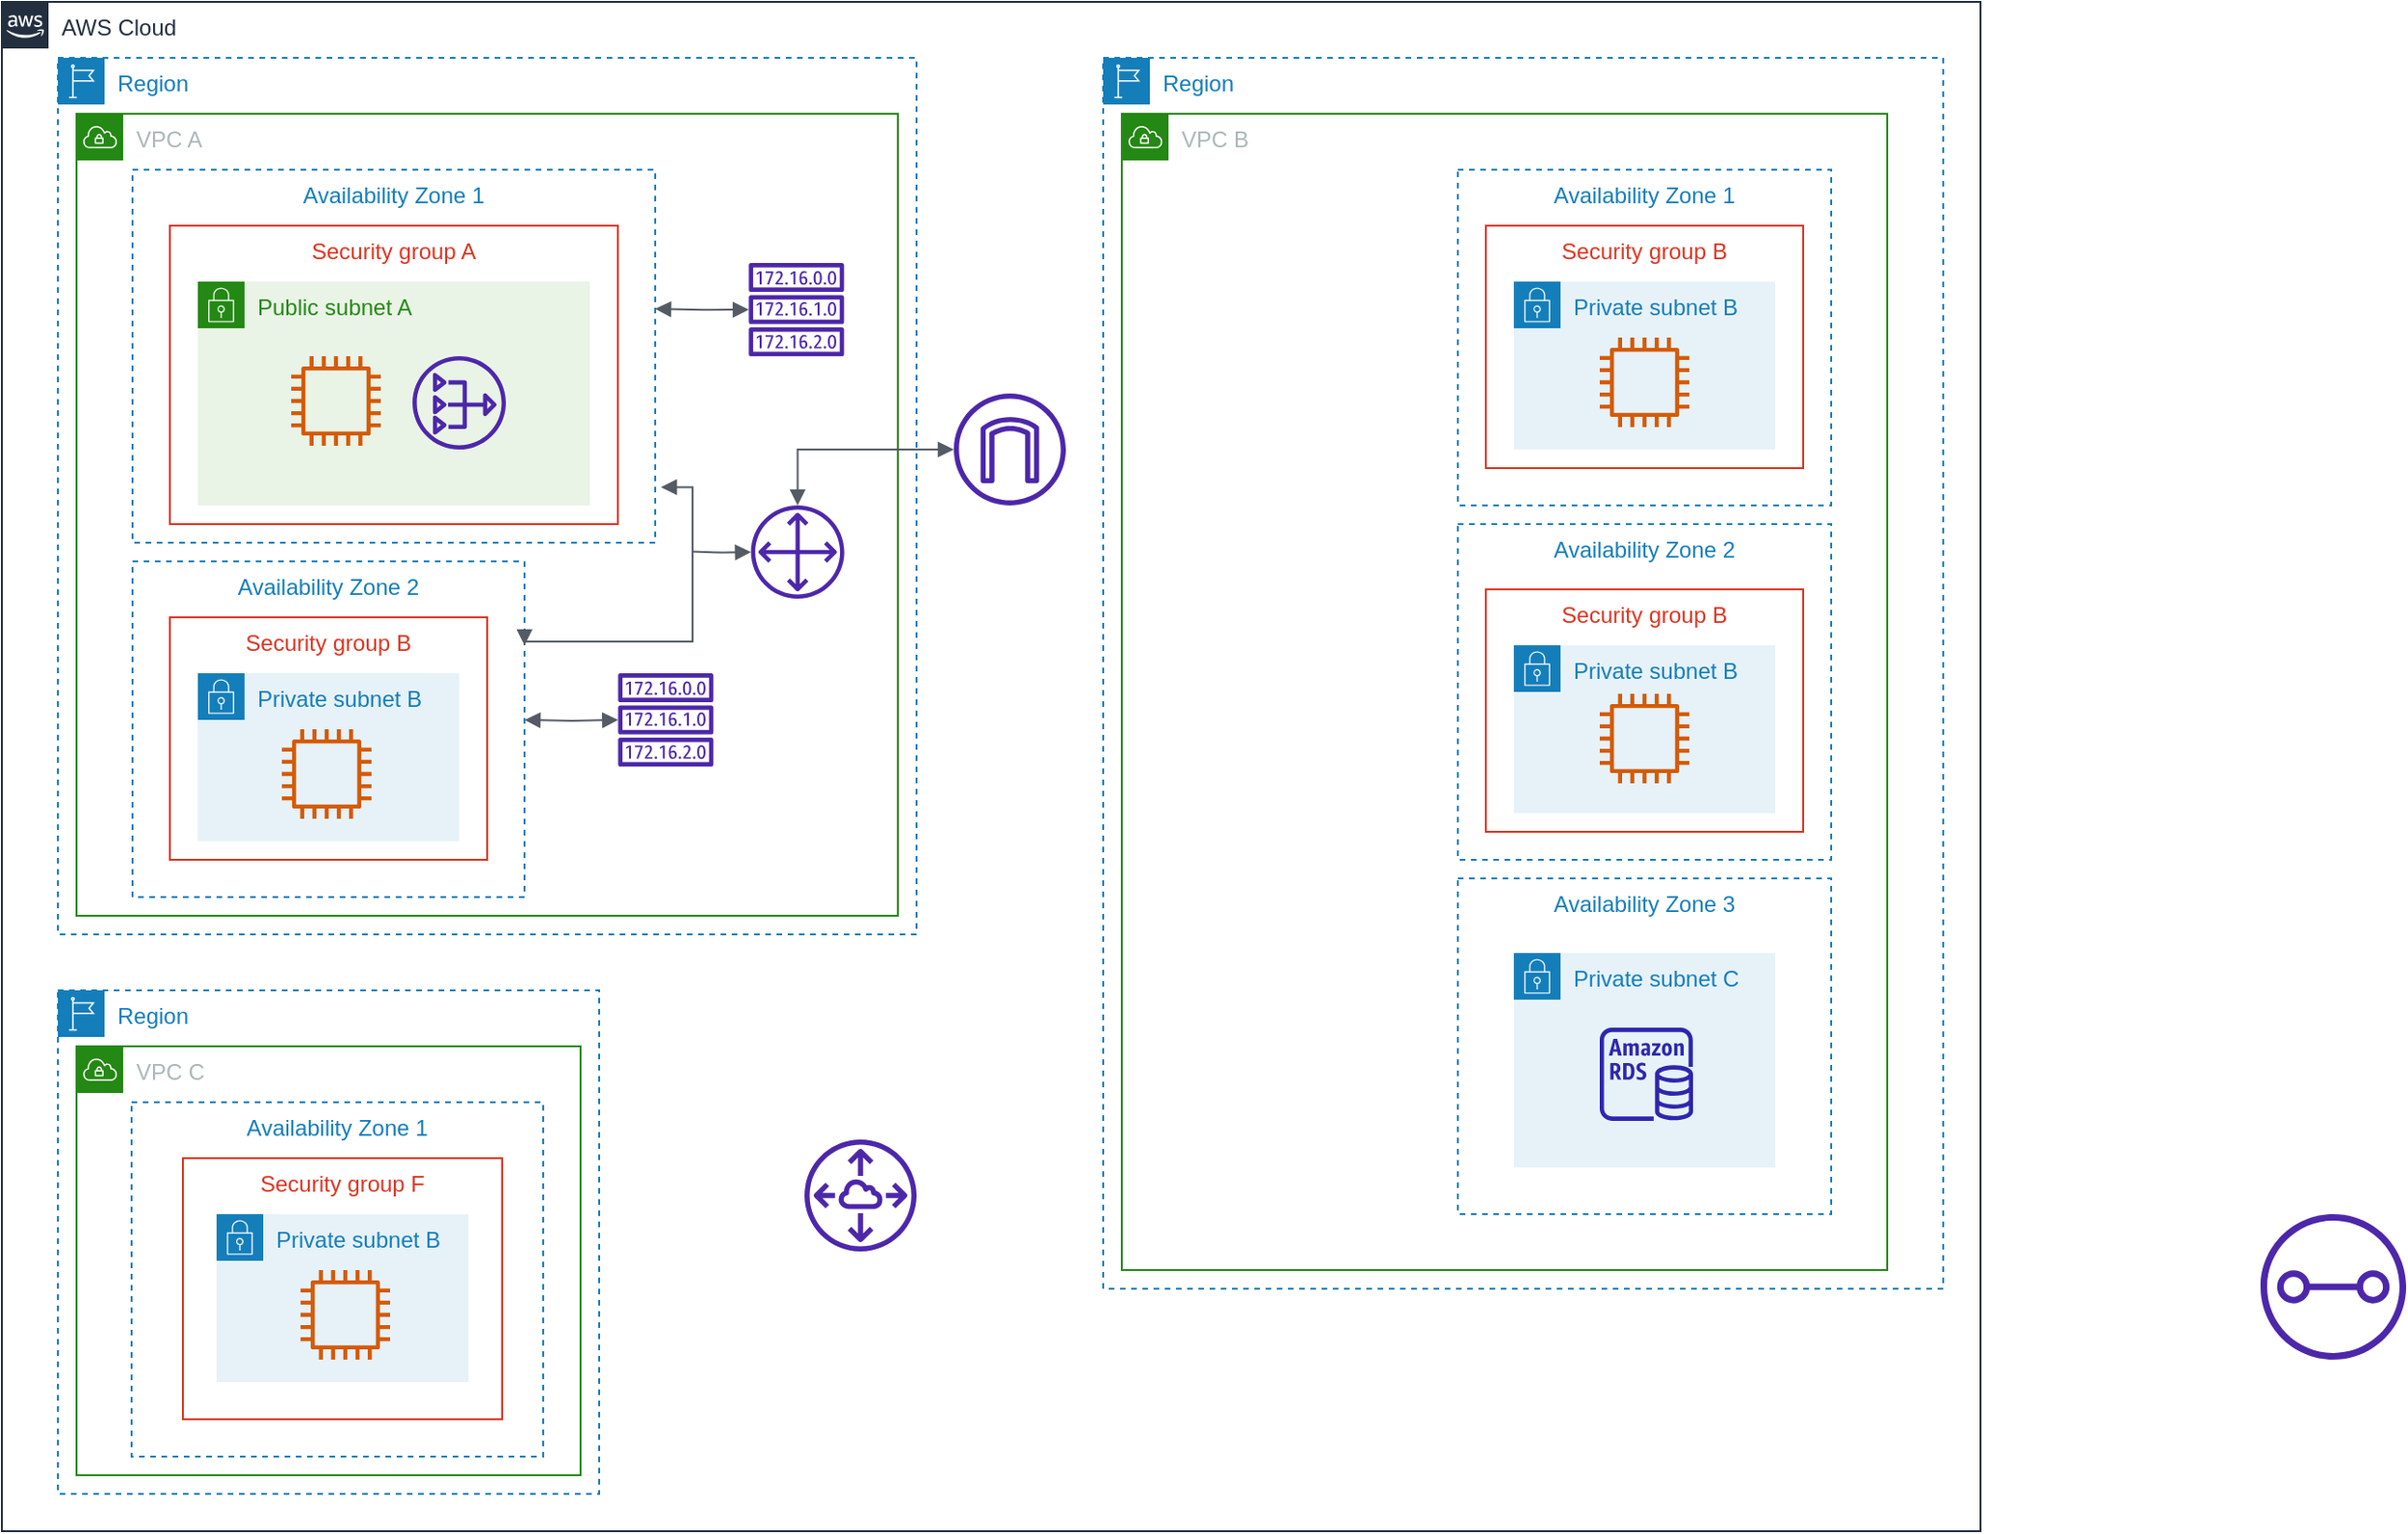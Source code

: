 <mxfile version="20.0.1" type="github">
  <diagram id="b4Cq_31_nNg7s_DnNTIQ" name="Page-1">
    <mxGraphModel dx="1519" dy="838" grid="1" gridSize="10" guides="1" tooltips="1" connect="1" arrows="1" fold="1" page="1" pageScale="1" pageWidth="850" pageHeight="1100" math="0" shadow="0">
      <root>
        <mxCell id="0" />
        <mxCell id="1" parent="0" />
        <mxCell id="HH0BFSmtiJ0v8sQL5CR2-6" value="AWS Cloud" style="points=[[0,0],[0.25,0],[0.5,0],[0.75,0],[1,0],[1,0.25],[1,0.5],[1,0.75],[1,1],[0.75,1],[0.5,1],[0.25,1],[0,1],[0,0.75],[0,0.5],[0,0.25]];outlineConnect=0;gradientColor=none;html=1;whiteSpace=wrap;fontSize=12;fontStyle=0;container=1;pointerEvents=0;collapsible=0;recursiveResize=0;shape=mxgraph.aws4.group;grIcon=mxgraph.aws4.group_aws_cloud_alt;strokeColor=#232F3E;fillColor=none;verticalAlign=top;align=left;spacingLeft=30;fontColor=#232F3E;dashed=0;" vertex="1" parent="1">
          <mxGeometry x="40" y="20" width="1060" height="820" as="geometry" />
        </mxCell>
        <mxCell id="HH0BFSmtiJ0v8sQL5CR2-1" value="" style="sketch=0;outlineConnect=0;fontColor=#232F3E;gradientColor=none;fillColor=#4D27AA;strokeColor=none;dashed=0;verticalLabelPosition=bottom;verticalAlign=top;align=center;html=1;fontSize=12;fontStyle=0;aspect=fixed;pointerEvents=1;shape=mxgraph.aws4.peering;" vertex="1" parent="HH0BFSmtiJ0v8sQL5CR2-6">
          <mxGeometry x="430" y="610" width="60" height="60" as="geometry" />
        </mxCell>
        <mxCell id="XervCBjYGygY60m7b3KR-25" value="VPC A" style="points=[[0,0],[0.25,0],[0.5,0],[0.75,0],[1,0],[1,0.25],[1,0.5],[1,0.75],[1,1],[0.75,1],[0.5,1],[0.25,1],[0,1],[0,0.75],[0,0.5],[0,0.25]];outlineConnect=0;gradientColor=none;html=1;whiteSpace=wrap;fontSize=12;fontStyle=0;container=1;pointerEvents=0;collapsible=0;recursiveResize=0;shape=mxgraph.aws4.group;grIcon=mxgraph.aws4.group_vpc;strokeColor=#248814;fillColor=none;verticalAlign=top;align=left;spacingLeft=30;fontColor=#AAB7B8;dashed=0;" parent="1" vertex="1">
          <mxGeometry x="80" y="80" width="440" height="430" as="geometry" />
        </mxCell>
        <mxCell id="XervCBjYGygY60m7b3KR-27" value="Availability Zone 1" style="fillColor=none;strokeColor=#147EBA;dashed=1;verticalAlign=top;fontStyle=0;fontColor=#147EBA;" parent="XervCBjYGygY60m7b3KR-25" vertex="1">
          <mxGeometry x="30" y="30" width="280" height="200" as="geometry" />
        </mxCell>
        <mxCell id="XervCBjYGygY60m7b3KR-28" value="Availability Zone 2" style="fillColor=none;strokeColor=#147EBA;dashed=1;verticalAlign=top;fontStyle=0;fontColor=#147EBA;" parent="XervCBjYGygY60m7b3KR-25" vertex="1">
          <mxGeometry x="30" y="240" width="210" height="180" as="geometry" />
        </mxCell>
        <mxCell id="XervCBjYGygY60m7b3KR-3" value="Public subnet A" style="points=[[0,0],[0.25,0],[0.5,0],[0.75,0],[1,0],[1,0.25],[1,0.5],[1,0.75],[1,1],[0.75,1],[0.5,1],[0.25,1],[0,1],[0,0.75],[0,0.5],[0,0.25]];outlineConnect=0;gradientColor=none;html=1;whiteSpace=wrap;fontSize=12;fontStyle=0;container=1;pointerEvents=0;collapsible=0;recursiveResize=0;shape=mxgraph.aws4.group;grIcon=mxgraph.aws4.group_security_group;grStroke=0;strokeColor=#248814;fillColor=#E9F3E6;verticalAlign=top;align=left;spacingLeft=30;fontColor=#248814;dashed=0;" parent="XervCBjYGygY60m7b3KR-25" vertex="1">
          <mxGeometry x="65" y="90" width="210" height="120" as="geometry" />
        </mxCell>
        <mxCell id="XervCBjYGygY60m7b3KR-21" value="" style="sketch=0;outlineConnect=0;fontColor=#232F3E;gradientColor=none;fillColor=#D45B07;strokeColor=none;dashed=0;verticalLabelPosition=bottom;verticalAlign=top;align=center;html=1;fontSize=12;fontStyle=0;aspect=fixed;pointerEvents=1;shape=mxgraph.aws4.instance2;" parent="XervCBjYGygY60m7b3KR-3" vertex="1">
          <mxGeometry x="50" y="40" width="48" height="48" as="geometry" />
        </mxCell>
        <mxCell id="XervCBjYGygY60m7b3KR-30" value="" style="sketch=0;outlineConnect=0;fontColor=#232F3E;gradientColor=none;fillColor=#4D27AA;strokeColor=none;dashed=0;verticalLabelPosition=bottom;verticalAlign=top;align=center;html=1;fontSize=12;fontStyle=0;aspect=fixed;pointerEvents=1;shape=mxgraph.aws4.nat_gateway;" parent="XervCBjYGygY60m7b3KR-3" vertex="1">
          <mxGeometry x="115" y="40" width="50" height="50" as="geometry" />
        </mxCell>
        <mxCell id="XervCBjYGygY60m7b3KR-31" value="Security group A" style="fillColor=none;strokeColor=#DD3522;verticalAlign=top;fontStyle=0;fontColor=#DD3522;" parent="XervCBjYGygY60m7b3KR-25" vertex="1">
          <mxGeometry x="50" y="60" width="240" height="160" as="geometry" />
        </mxCell>
        <mxCell id="XervCBjYGygY60m7b3KR-33" value="Security group B" style="fillColor=none;strokeColor=#DD3522;verticalAlign=top;fontStyle=0;fontColor=#DD3522;" parent="XervCBjYGygY60m7b3KR-25" vertex="1">
          <mxGeometry x="50" y="270" width="170" height="130" as="geometry" />
        </mxCell>
        <mxCell id="XervCBjYGygY60m7b3KR-34" value="Private subnet B" style="points=[[0,0],[0.25,0],[0.5,0],[0.75,0],[1,0],[1,0.25],[1,0.5],[1,0.75],[1,1],[0.75,1],[0.5,1],[0.25,1],[0,1],[0,0.75],[0,0.5],[0,0.25]];outlineConnect=0;gradientColor=none;html=1;whiteSpace=wrap;fontSize=12;fontStyle=0;container=1;pointerEvents=0;collapsible=0;recursiveResize=0;shape=mxgraph.aws4.group;grIcon=mxgraph.aws4.group_security_group;grStroke=0;strokeColor=#147EBA;fillColor=#E6F2F8;verticalAlign=top;align=left;spacingLeft=30;fontColor=#147EBA;dashed=0;" parent="XervCBjYGygY60m7b3KR-25" vertex="1">
          <mxGeometry x="65" y="300" width="140" height="90" as="geometry" />
        </mxCell>
        <mxCell id="XervCBjYGygY60m7b3KR-38" value="" style="sketch=0;outlineConnect=0;fontColor=#232F3E;gradientColor=none;fillColor=#4D27AA;strokeColor=none;dashed=0;verticalLabelPosition=bottom;verticalAlign=top;align=center;html=1;fontSize=12;fontStyle=0;aspect=fixed;pointerEvents=1;shape=mxgraph.aws4.route_table;" parent="XervCBjYGygY60m7b3KR-25" vertex="1">
          <mxGeometry x="360" y="80" width="51.32" height="50" as="geometry" />
        </mxCell>
        <mxCell id="XervCBjYGygY60m7b3KR-39" value="" style="sketch=0;outlineConnect=0;fontColor=#232F3E;gradientColor=none;fillColor=#4D27AA;strokeColor=none;dashed=0;verticalLabelPosition=bottom;verticalAlign=top;align=center;html=1;fontSize=12;fontStyle=0;aspect=fixed;pointerEvents=1;shape=mxgraph.aws4.route_table;" parent="XervCBjYGygY60m7b3KR-25" vertex="1">
          <mxGeometry x="290" y="300" width="51.32" height="50" as="geometry" />
        </mxCell>
        <mxCell id="XervCBjYGygY60m7b3KR-35" value="" style="sketch=0;outlineConnect=0;fontColor=#232F3E;gradientColor=none;fillColor=#D45B07;strokeColor=none;dashed=0;verticalLabelPosition=bottom;verticalAlign=top;align=center;html=1;fontSize=12;fontStyle=0;aspect=fixed;pointerEvents=1;shape=mxgraph.aws4.instance2;" parent="XervCBjYGygY60m7b3KR-25" vertex="1">
          <mxGeometry x="110" y="330" width="48" height="48" as="geometry" />
        </mxCell>
        <mxCell id="XervCBjYGygY60m7b3KR-40" value="" style="sketch=0;outlineConnect=0;fontColor=#232F3E;gradientColor=none;fillColor=#4D27AA;strokeColor=none;dashed=0;verticalLabelPosition=bottom;verticalAlign=top;align=center;html=1;fontSize=12;fontStyle=0;aspect=fixed;pointerEvents=1;shape=mxgraph.aws4.customer_gateway;" parent="XervCBjYGygY60m7b3KR-25" vertex="1">
          <mxGeometry x="361.32" y="210" width="50" height="50" as="geometry" />
        </mxCell>
        <mxCell id="XervCBjYGygY60m7b3KR-44" value="" style="edgeStyle=orthogonalEdgeStyle;html=1;endArrow=block;elbow=vertical;startArrow=block;startFill=1;endFill=1;strokeColor=#545B64;rounded=0;" parent="XervCBjYGygY60m7b3KR-25" target="XervCBjYGygY60m7b3KR-38" edge="1">
          <mxGeometry width="100" relative="1" as="geometry">
            <mxPoint x="310" y="104.58" as="sourcePoint" />
            <mxPoint x="410" y="104.58" as="targetPoint" />
          </mxGeometry>
        </mxCell>
        <mxCell id="XervCBjYGygY60m7b3KR-46" value="" style="edgeStyle=orthogonalEdgeStyle;html=1;endArrow=block;elbow=vertical;startArrow=block;startFill=1;endFill=1;strokeColor=#545B64;rounded=0;" parent="XervCBjYGygY60m7b3KR-25" target="XervCBjYGygY60m7b3KR-39" edge="1">
          <mxGeometry width="100" relative="1" as="geometry">
            <mxPoint x="240" y="325" as="sourcePoint" />
            <mxPoint x="330" y="324.76" as="targetPoint" />
          </mxGeometry>
        </mxCell>
        <mxCell id="XervCBjYGygY60m7b3KR-47" value="" style="edgeStyle=orthogonalEdgeStyle;html=1;endArrow=block;elbow=vertical;startArrow=block;startFill=1;endFill=1;strokeColor=#545B64;rounded=0;exitX=1.011;exitY=0.851;exitDx=0;exitDy=0;exitPerimeter=0;entryX=1;entryY=0.25;entryDx=0;entryDy=0;" parent="XervCBjYGygY60m7b3KR-25" source="XervCBjYGygY60m7b3KR-27" target="XervCBjYGygY60m7b3KR-28" edge="1">
          <mxGeometry width="100" relative="1" as="geometry">
            <mxPoint x="300" y="220" as="sourcePoint" />
            <mxPoint x="400" y="220" as="targetPoint" />
            <Array as="points">
              <mxPoint x="330" y="200" />
              <mxPoint x="330" y="283" />
            </Array>
          </mxGeometry>
        </mxCell>
        <mxCell id="XervCBjYGygY60m7b3KR-49" value="" style="edgeStyle=orthogonalEdgeStyle;html=1;endArrow=block;elbow=vertical;startArrow=none;endFill=1;strokeColor=#545B64;rounded=0;" parent="XervCBjYGygY60m7b3KR-25" target="XervCBjYGygY60m7b3KR-40" edge="1">
          <mxGeometry width="100" relative="1" as="geometry">
            <mxPoint x="330" y="234.8" as="sourcePoint" />
            <mxPoint x="365" y="234.8" as="targetPoint" />
          </mxGeometry>
        </mxCell>
        <mxCell id="XervCBjYGygY60m7b3KR-26" value="VPC B" style="points=[[0,0],[0.25,0],[0.5,0],[0.75,0],[1,0],[1,0.25],[1,0.5],[1,0.75],[1,1],[0.75,1],[0.5,1],[0.25,1],[0,1],[0,0.75],[0,0.5],[0,0.25]];outlineConnect=0;gradientColor=none;html=1;whiteSpace=wrap;fontSize=12;fontStyle=0;container=1;pointerEvents=0;collapsible=0;recursiveResize=0;shape=mxgraph.aws4.group;grIcon=mxgraph.aws4.group_vpc;strokeColor=#248814;fillColor=none;verticalAlign=top;align=left;spacingLeft=30;fontColor=#AAB7B8;dashed=0;" parent="1" vertex="1">
          <mxGeometry x="640" y="80" width="410" height="620" as="geometry" />
        </mxCell>
        <mxCell id="XervCBjYGygY60m7b3KR-70" value="" style="group" parent="XervCBjYGygY60m7b3KR-26" vertex="1" connectable="0">
          <mxGeometry x="180" y="30" width="200" height="560" as="geometry" />
        </mxCell>
        <mxCell id="XervCBjYGygY60m7b3KR-61" value="Availability Zone 2" style="fillColor=none;strokeColor=#147EBA;dashed=1;verticalAlign=top;fontStyle=0;fontColor=#147EBA;" parent="XervCBjYGygY60m7b3KR-70" vertex="1">
          <mxGeometry y="190" width="200" height="180" as="geometry" />
        </mxCell>
        <mxCell id="XervCBjYGygY60m7b3KR-51" value="Availability Zone 1" style="fillColor=none;strokeColor=#147EBA;dashed=1;verticalAlign=top;fontStyle=0;fontColor=#147EBA;" parent="XervCBjYGygY60m7b3KR-70" vertex="1">
          <mxGeometry width="200" height="180" as="geometry" />
        </mxCell>
        <mxCell id="XervCBjYGygY60m7b3KR-55" value="Security group B" style="fillColor=none;strokeColor=#DD3522;verticalAlign=top;fontStyle=0;fontColor=#DD3522;" parent="XervCBjYGygY60m7b3KR-70" vertex="1">
          <mxGeometry x="15" y="225" width="170" height="130" as="geometry" />
        </mxCell>
        <mxCell id="XervCBjYGygY60m7b3KR-56" value="Private subnet B" style="points=[[0,0],[0.25,0],[0.5,0],[0.75,0],[1,0],[1,0.25],[1,0.5],[1,0.75],[1,1],[0.75,1],[0.5,1],[0.25,1],[0,1],[0,0.75],[0,0.5],[0,0.25]];outlineConnect=0;gradientColor=none;html=1;whiteSpace=wrap;fontSize=12;fontStyle=0;container=1;pointerEvents=0;collapsible=0;recursiveResize=0;shape=mxgraph.aws4.group;grIcon=mxgraph.aws4.group_security_group;grStroke=0;strokeColor=#147EBA;fillColor=#E6F2F8;verticalAlign=top;align=left;spacingLeft=30;fontColor=#147EBA;dashed=0;" parent="XervCBjYGygY60m7b3KR-70" vertex="1">
          <mxGeometry x="30" y="255" width="140" height="90" as="geometry" />
        </mxCell>
        <mxCell id="XervCBjYGygY60m7b3KR-59" value="Security group B" style="fillColor=none;strokeColor=#DD3522;verticalAlign=top;fontStyle=0;fontColor=#DD3522;" parent="XervCBjYGygY60m7b3KR-70" vertex="1">
          <mxGeometry x="15" y="30" width="170" height="130" as="geometry" />
        </mxCell>
        <mxCell id="XervCBjYGygY60m7b3KR-60" value="Private subnet B" style="points=[[0,0],[0.25,0],[0.5,0],[0.75,0],[1,0],[1,0.25],[1,0.5],[1,0.75],[1,1],[0.75,1],[0.5,1],[0.25,1],[0,1],[0,0.75],[0,0.5],[0,0.25]];outlineConnect=0;gradientColor=none;html=1;whiteSpace=wrap;fontSize=12;fontStyle=0;container=1;pointerEvents=0;collapsible=0;recursiveResize=0;shape=mxgraph.aws4.group;grIcon=mxgraph.aws4.group_security_group;grStroke=0;strokeColor=#147EBA;fillColor=#E6F2F8;verticalAlign=top;align=left;spacingLeft=30;fontColor=#147EBA;dashed=0;" parent="XervCBjYGygY60m7b3KR-70" vertex="1">
          <mxGeometry x="30" y="60" width="140" height="90" as="geometry" />
        </mxCell>
        <mxCell id="XervCBjYGygY60m7b3KR-62" value="Availability Zone 3" style="fillColor=none;strokeColor=#147EBA;dashed=1;verticalAlign=top;fontStyle=0;fontColor=#147EBA;" parent="XervCBjYGygY60m7b3KR-70" vertex="1">
          <mxGeometry y="380" width="200" height="180" as="geometry" />
        </mxCell>
        <mxCell id="XervCBjYGygY60m7b3KR-64" value="Private subnet C" style="points=[[0,0],[0.25,0],[0.5,0],[0.75,0],[1,0],[1,0.25],[1,0.5],[1,0.75],[1,1],[0.75,1],[0.5,1],[0.25,1],[0,1],[0,0.75],[0,0.5],[0,0.25]];outlineConnect=0;gradientColor=none;html=1;whiteSpace=wrap;fontSize=12;fontStyle=0;container=1;pointerEvents=0;collapsible=0;recursiveResize=0;shape=mxgraph.aws4.group;grIcon=mxgraph.aws4.group_security_group;grStroke=0;strokeColor=#147EBA;fillColor=#E6F2F8;verticalAlign=top;align=left;spacingLeft=30;fontColor=#147EBA;dashed=0;" parent="XervCBjYGygY60m7b3KR-70" vertex="1">
          <mxGeometry x="30" y="420" width="140" height="115" as="geometry" />
        </mxCell>
        <mxCell id="XervCBjYGygY60m7b3KR-65" value="" style="sketch=0;outlineConnect=0;fontColor=#232F3E;gradientColor=none;fillColor=#D45B07;strokeColor=none;dashed=0;verticalLabelPosition=bottom;verticalAlign=top;align=center;html=1;fontSize=12;fontStyle=0;aspect=fixed;pointerEvents=1;shape=mxgraph.aws4.instance2;" parent="XervCBjYGygY60m7b3KR-70" vertex="1">
          <mxGeometry x="76" y="90" width="48" height="48" as="geometry" />
        </mxCell>
        <mxCell id="XervCBjYGygY60m7b3KR-69" value="" style="sketch=0;outlineConnect=0;fontColor=#232F3E;gradientColor=none;fillColor=#D45B07;strokeColor=none;dashed=0;verticalLabelPosition=bottom;verticalAlign=top;align=center;html=1;fontSize=12;fontStyle=0;aspect=fixed;pointerEvents=1;shape=mxgraph.aws4.instance2;" parent="XervCBjYGygY60m7b3KR-70" vertex="1">
          <mxGeometry x="76" y="281" width="48" height="48" as="geometry" />
        </mxCell>
        <mxCell id="XervCBjYGygY60m7b3KR-74" value="" style="sketch=0;outlineConnect=0;fontColor=#232F3E;gradientColor=none;fillColor=#2E27AD;strokeColor=none;dashed=0;verticalLabelPosition=bottom;verticalAlign=top;align=center;html=1;fontSize=12;fontStyle=0;aspect=fixed;pointerEvents=1;shape=mxgraph.aws4.rds_instance;" parent="XervCBjYGygY60m7b3KR-70" vertex="1">
          <mxGeometry x="76" y="460" width="50" height="50" as="geometry" />
        </mxCell>
        <mxCell id="XervCBjYGygY60m7b3KR-37" value="" style="sketch=0;outlineConnect=0;fontColor=#232F3E;gradientColor=none;fillColor=#4D27AA;strokeColor=none;dashed=0;verticalLabelPosition=bottom;verticalAlign=top;align=center;html=1;fontSize=12;fontStyle=0;aspect=fixed;pointerEvents=1;shape=mxgraph.aws4.internet_gateway;" parent="1" vertex="1">
          <mxGeometry x="550" y="230" width="60" height="60" as="geometry" />
        </mxCell>
        <mxCell id="XervCBjYGygY60m7b3KR-50" value="" style="edgeStyle=orthogonalEdgeStyle;html=1;endArrow=block;elbow=vertical;startArrow=block;startFill=1;endFill=1;strokeColor=#545B64;rounded=0;" parent="1" source="XervCBjYGygY60m7b3KR-40" target="XervCBjYGygY60m7b3KR-37" edge="1">
          <mxGeometry width="100" relative="1" as="geometry">
            <mxPoint x="450" y="260" as="sourcePoint" />
            <mxPoint x="550" y="260" as="targetPoint" />
            <Array as="points">
              <mxPoint x="466" y="260" />
            </Array>
          </mxGeometry>
        </mxCell>
        <mxCell id="XervCBjYGygY60m7b3KR-71" value="VPC C" style="points=[[0,0],[0.25,0],[0.5,0],[0.75,0],[1,0],[1,0.25],[1,0.5],[1,0.75],[1,1],[0.75,1],[0.5,1],[0.25,1],[0,1],[0,0.75],[0,0.5],[0,0.25]];outlineConnect=0;gradientColor=none;html=1;whiteSpace=wrap;fontSize=12;fontStyle=0;container=1;pointerEvents=0;collapsible=0;recursiveResize=0;shape=mxgraph.aws4.group;grIcon=mxgraph.aws4.group_vpc;strokeColor=#248814;fillColor=none;verticalAlign=top;align=left;spacingLeft=30;fontColor=#AAB7B8;dashed=0;" parent="1" vertex="1">
          <mxGeometry x="80" y="580" width="270" height="230" as="geometry" />
        </mxCell>
        <mxCell id="XervCBjYGygY60m7b3KR-72" value="Availability Zone 1" style="fillColor=none;strokeColor=#147EBA;dashed=1;verticalAlign=top;fontStyle=0;fontColor=#147EBA;" parent="XervCBjYGygY60m7b3KR-71" vertex="1">
          <mxGeometry x="29.5" y="30" width="220.5" height="190" as="geometry" />
        </mxCell>
        <mxCell id="XervCBjYGygY60m7b3KR-73" value="Security group F" style="fillColor=none;strokeColor=#DD3522;verticalAlign=top;fontStyle=0;fontColor=#DD3522;" parent="XervCBjYGygY60m7b3KR-71" vertex="1">
          <mxGeometry x="57" y="60" width="171" height="140" as="geometry" />
        </mxCell>
        <mxCell id="XervCBjYGygY60m7b3KR-75" value="Private subnet B" style="points=[[0,0],[0.25,0],[0.5,0],[0.75,0],[1,0],[1,0.25],[1,0.5],[1,0.75],[1,1],[0.75,1],[0.5,1],[0.25,1],[0,1],[0,0.75],[0,0.5],[0,0.25]];outlineConnect=0;gradientColor=none;html=1;whiteSpace=wrap;fontSize=12;fontStyle=0;container=1;pointerEvents=0;collapsible=0;recursiveResize=0;shape=mxgraph.aws4.group;grIcon=mxgraph.aws4.group_security_group;grStroke=0;strokeColor=#147EBA;fillColor=#E6F2F8;verticalAlign=top;align=left;spacingLeft=30;fontColor=#147EBA;dashed=0;" parent="XervCBjYGygY60m7b3KR-71" vertex="1">
          <mxGeometry x="75" y="90" width="135" height="90" as="geometry" />
        </mxCell>
        <mxCell id="XervCBjYGygY60m7b3KR-76" value="" style="sketch=0;outlineConnect=0;fontColor=#232F3E;gradientColor=none;fillColor=#D45B07;strokeColor=none;dashed=0;verticalLabelPosition=bottom;verticalAlign=top;align=center;html=1;fontSize=12;fontStyle=0;aspect=fixed;pointerEvents=1;shape=mxgraph.aws4.instance2;" parent="XervCBjYGygY60m7b3KR-75" vertex="1">
          <mxGeometry x="45" y="30" width="48" height="48" as="geometry" />
        </mxCell>
        <mxCell id="HH0BFSmtiJ0v8sQL5CR2-2" value="" style="sketch=0;outlineConnect=0;fontColor=#232F3E;gradientColor=none;fillColor=#4D27AA;strokeColor=none;dashed=0;verticalLabelPosition=bottom;verticalAlign=top;align=center;html=1;fontSize=12;fontStyle=0;aspect=fixed;pointerEvents=1;shape=mxgraph.aws4.transit_gateway_attachment;" vertex="1" parent="1">
          <mxGeometry x="1250" y="670" width="78" height="78" as="geometry" />
        </mxCell>
        <mxCell id="HH0BFSmtiJ0v8sQL5CR2-3" value="Region" style="points=[[0,0],[0.25,0],[0.5,0],[0.75,0],[1,0],[1,0.25],[1,0.5],[1,0.75],[1,1],[0.75,1],[0.5,1],[0.25,1],[0,1],[0,0.75],[0,0.5],[0,0.25]];outlineConnect=0;gradientColor=none;html=1;whiteSpace=wrap;fontSize=12;fontStyle=0;container=1;pointerEvents=0;collapsible=0;recursiveResize=0;shape=mxgraph.aws4.group;grIcon=mxgraph.aws4.group_region;strokeColor=#147EBA;fillColor=none;verticalAlign=top;align=left;spacingLeft=30;fontColor=#147EBA;dashed=1;" vertex="1" parent="1">
          <mxGeometry x="70" y="50" width="460" height="470" as="geometry" />
        </mxCell>
        <mxCell id="HH0BFSmtiJ0v8sQL5CR2-4" value="Region" style="points=[[0,0],[0.25,0],[0.5,0],[0.75,0],[1,0],[1,0.25],[1,0.5],[1,0.75],[1,1],[0.75,1],[0.5,1],[0.25,1],[0,1],[0,0.75],[0,0.5],[0,0.25]];outlineConnect=0;gradientColor=none;html=1;whiteSpace=wrap;fontSize=12;fontStyle=0;container=1;pointerEvents=0;collapsible=0;recursiveResize=0;shape=mxgraph.aws4.group;grIcon=mxgraph.aws4.group_region;strokeColor=#147EBA;fillColor=none;verticalAlign=top;align=left;spacingLeft=30;fontColor=#147EBA;dashed=1;" vertex="1" parent="1">
          <mxGeometry x="630" y="50" width="450" height="660" as="geometry" />
        </mxCell>
        <mxCell id="HH0BFSmtiJ0v8sQL5CR2-5" value="Region" style="points=[[0,0],[0.25,0],[0.5,0],[0.75,0],[1,0],[1,0.25],[1,0.5],[1,0.75],[1,1],[0.75,1],[0.5,1],[0.25,1],[0,1],[0,0.75],[0,0.5],[0,0.25]];outlineConnect=0;gradientColor=none;html=1;whiteSpace=wrap;fontSize=12;fontStyle=0;container=1;pointerEvents=0;collapsible=0;recursiveResize=0;shape=mxgraph.aws4.group;grIcon=mxgraph.aws4.group_region;strokeColor=#147EBA;fillColor=none;verticalAlign=top;align=left;spacingLeft=30;fontColor=#147EBA;dashed=1;" vertex="1" parent="1">
          <mxGeometry x="70" y="550" width="290" height="270" as="geometry" />
        </mxCell>
      </root>
    </mxGraphModel>
  </diagram>
</mxfile>
